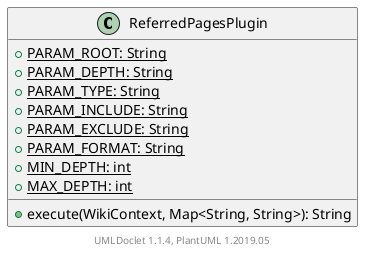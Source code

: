 @startuml

    class ReferredPagesPlugin [[ReferredPagesPlugin.html]] {
        {static} +PARAM_ROOT: String
        {static} +PARAM_DEPTH: String
        {static} +PARAM_TYPE: String
        {static} +PARAM_INCLUDE: String
        {static} +PARAM_EXCLUDE: String
        {static} +PARAM_FORMAT: String
        {static} +MIN_DEPTH: int
        {static} +MAX_DEPTH: int
        +execute(WikiContext, Map<String, String>): String
    }


    center footer UMLDoclet 1.1.4, PlantUML 1.2019.05
@enduml
